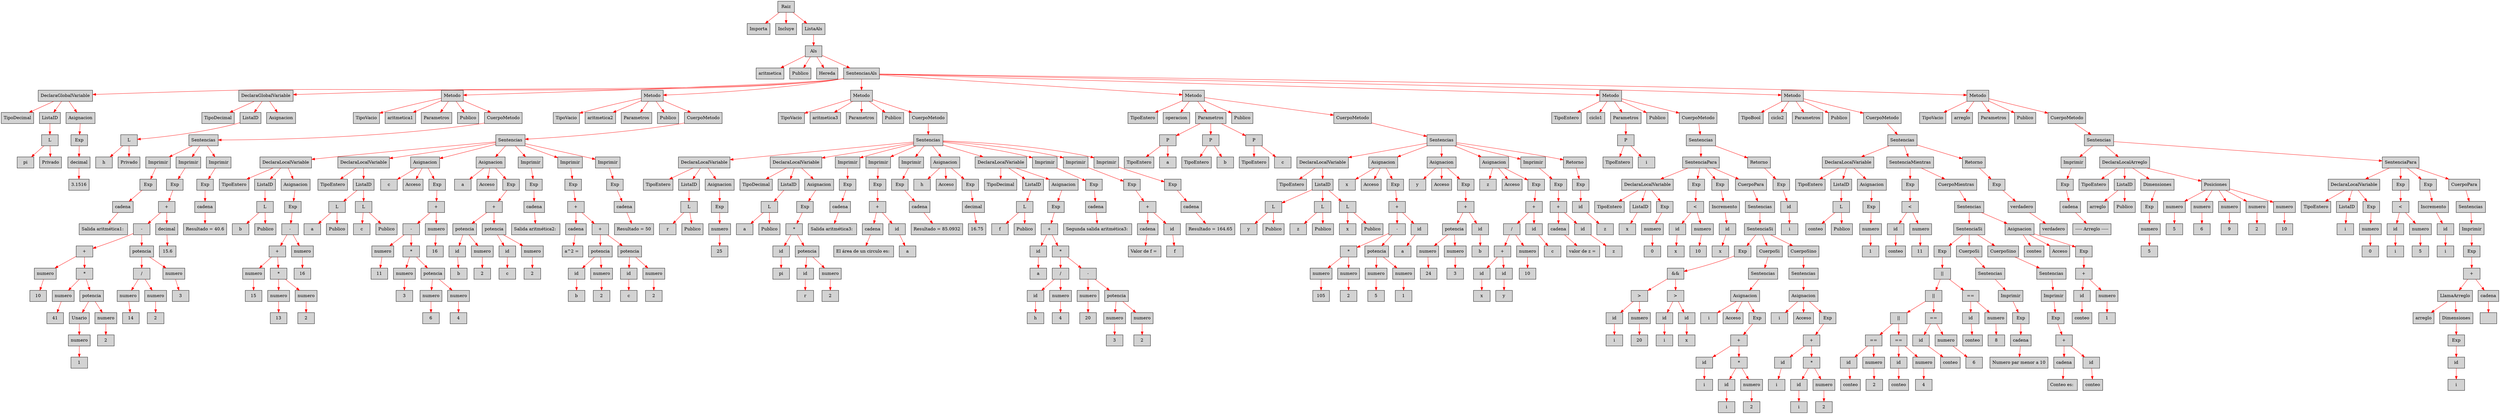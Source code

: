 digraph G {node[shape=box, style=filled]; edge[color=red]
node1061384344[label="Raiz"];
 node1061384344->node533914202;node533914202[label="Importa"];
 node1061384344->node50282670;node50282670[label="Incluye"];
 node1061384344->node140006692;node140006692[label="ListaAls"];
 node140006692->node742077191;node742077191[label="Als"];
 node742077191->node611566824;node611566824[label="aritmetica"];
 node742077191->node1550916344;node1550916344[label="Publico"];
 node742077191->node382375207;node382375207[label="Hereda"];
 node742077191->node1671184370;node1671184370[label="SentenciasAls"];
 node1671184370->node1509094381;node1509094381[label="DeclaraGlobalVariable"];
 node1509094381->node226530545;node226530545[label="TipoDecimal"];
 node1509094381->node1335974859;node1335974859[label="ListaID"];
 node1335974859->node1304469090;node1304469090[label="L"];
 node1304469090->node65233324;node65233324[label="pi"];
 node1304469090->node181230141;node181230141[label="Privado"];
 node1509094381->node1341597612;node1341597612[label="Asignacion"];
 node1341597612->node109941694;node109941694[label="Exp"];
 node109941694->node511409346;node511409346[label="decimal"];
 node511409346->node2114441602;node2114441602[label="3.1516"];
 node1671184370->node138105769;node138105769[label="DeclaraGlobalVariable"];
 node138105769->node1648439667;node1648439667[label="TipoDecimal"];
 node138105769->node656006293;node656006293[label="ListaID"];
 node656006293->node1741853237;node1741853237[label="L"];
 node1741853237->node891691901;node891691901[label="h"];
 node1741853237->node1577534979;node1577534979[label="Privado"];
 node138105769->node924046370;node924046370[label="Asignacion"];
 node1671184370->node1151577039;node1151577039[label="Metodo"];
 node1151577039->node1083852269;node1083852269[label="TipoVacio"];
 node1151577039->node608777379;node608777379[label="aritmetica1"];
 node1151577039->node223495884;node223495884[label="Parametros"];
 node1151577039->node1417050490;node1417050490[label="Publico"];
 node1151577039->node1188162356;node1188162356[label="CuerpoMetodo"];
 node1188162356->node726672225;node726672225[label="Sentencias"];
 node726672225->node875259105;node875259105[label="Imprimir"];
 node875259105->node1399944887;node1399944887[label="Exp"];
 node1399944887->node439398310;node439398310[label="cadena"];
 node439398310->node819055786;node819055786[label="Salida aritmética1: "];
 node726672225->node1605548605;node1605548605[label="Imprimir"];
 node1605548605->node120499122;node120499122[label="Exp"];
 node120499122->node419195246;node419195246[label="+"];
 node419195246->node645284423;node645284423[label="-"];
 node645284423->node1818195942;node1818195942[label="+"];
 node1818195942->node517878500;node517878500[label="numero"];
 node517878500->node1704103752;node1704103752[label="10"];
 node1818195942->node1902288327;node1902288327[label="*"];
 node1902288327->node1712661578;node1712661578[label="numero"];
 node1712661578->node154366846;node154366846[label="41"];
 node1902288327->node2016040415;node2016040415[label="potencia"];
 node2016040415->node490955704;node490955704[label="Unario"];
 node490955704->node1387995950;node1387995950[label="numero"];
 node1387995950->node1082200708;node1082200708[label="1"];
 node2016040415->node1789866982;node1789866982[label="numero"];
 node1789866982->node1828180904;node1828180904[label="2"];
 node645284423->node1734229835;node1734229835[label="potencia"];
 node1734229835->node788726806;node788726806[label="/"];
 node788726806->node1017127443;node1017127443[label="numero"];
 node1017127443->node1855511740;node1855511740[label="14"];
 node788726806->node2016023107;node2016023107[label="numero"];
 node2016023107->node1337887460;node1337887460[label="2"];
 node1734229835->node1915984314;node1915984314[label="numero"];
 node1915984314->node1525073532;node1525073532[label="3"];
 node419195246->node1920368489;node1920368489[label="decimal"];
 node1920368489->node1235497577;node1235497577[label="15.6"];
 node726672225->node657755310;node657755310[label="Imprimir"];
 node657755310->node1267563282;node1267563282[label="Exp"];
 node1267563282->node180471869;node180471869[label="cadena"];
 node180471869->node1654559862;node1654559862[label="Resultado = 40.6"];
 node1671184370->node1632380279;node1632380279[label="Metodo"];
 node1632380279->node1094293415;node1094293415[label="TipoVacio"];
 node1632380279->node1161641885;node1161641885[label="aritmetica2"];
 node1632380279->node1393966696;node1393966696[label="Parametros"];
 node1632380279->node1399971552;node1399971552[label="Publico"];
 node1632380279->node1584983942;node1584983942[label="CuerpoMetodo"];
 node1584983942->node1922429443;node1922429443[label="Sentencias"];
 node1922429443->node269641543;node269641543[label="DeclaraLocalVariable"];
 node269641543->node1305034107;node1305034107[label="TipoEntero"];
 node269641543->node1414852507;node1414852507[label="ListaID"];
 node1414852507->node160176888;node160176888[label="L"];
 node160176888->node170355921;node170355921[label="b"];
 node160176888->node234994187;node234994187[label="Publico"];
 node269641543->node2103096423;node2103096423[label="Asignacion"];
 node2103096423->node342371054;node342371054[label="Exp"];
 node342371054->node630758742;node630758742[label="-"];
 node630758742->node650816012;node650816012[label="+"];
 node650816012->node236702526;node236702526[label="numero"];
 node236702526->node1542569801;node1542569801[label="15"];
 node650816012->node979561292;node979561292[label="*"];
 node979561292->node1225501894;node1225501894[label="numero"];
 node1225501894->node421125346;node421125346[label="13"];
 node979561292->node1338254207;node1338254207[label="numero"];
 node1338254207->node1649510720;node1649510720[label="2"];
 node630758742->node1982362704;node1982362704[label="numero"];
 node1982362704->node553732283;node553732283[label="16"];
 node1922429443->node1328568383;node1328568383[label="DeclaraLocalVariable"];
 node1328568383->node566608656;node566608656[label="TipoEntero"];
 node1328568383->node343583116;node343583116[label="ListaID"];
 node343583116->node1066757928;node1066757928[label="L"];
 node1066757928->node1923692869;node1923692869[label="a"];
 node1066757928->node2113648963;node2113648963[label="Publico"];
 node343583116->node1015826873;node1015826873[label="L"];
 node1015826873->node687115567;node687115567[label="c"];
 node1015826873->node321710693;node321710693[label="Publico"];
 node1922429443->node868055266;node868055266[label="Asignacion"];
 node868055266->node1830956717;node1830956717[label="c"];
 node868055266->node1639144403;node1639144403[label="Acceso"];
 node868055266->node364444226;node364444226[label="Exp"];
 node364444226->node1302002303;node1302002303[label="+"];
 node1302002303->node825356839;node825356839[label="-"];
 node825356839->node1244092945;node1244092945[label="numero"];
 node1244092945->node404739069;node404739069[label="11"];
 node825356839->node38574979;node38574979[label="*"];
 node38574979->node1012068647;node1012068647[label="numero"];
 node1012068647->node1289077614;node1289077614[label="3"];
 node38574979->node716398898;node716398898[label="potencia"];
 node716398898->node1279620964;node1279620964[label="numero"];
 node1279620964->node1739942914;node1739942914[label="6"];
 node716398898->node85531945;node85531945[label="numero"];
 node85531945->node873616969;node873616969[label="4"];
 node1302002303->node1401678328;node1401678328[label="numero"];
 node1401678328->node529685239;node529685239[label="16"];
 node1922429443->node1387265145;node1387265145[label="Asignacion"];
 node1387265145->node1948866683;node1948866683[label="a"];
 node1387265145->node2019666735;node2019666735[label="Acceso"];
 node1387265145->node1974010678;node1974010678[label="Exp"];
 node1974010678->node1481139662;node1481139662[label="+"];
 node1481139662->node1713112124;node1713112124[label="potencia"];
 node1713112124->node324137731;node324137731[label="id"];
 node324137731->node777839340;node777839340[label="b"];
 node1713112124->node891393276;node891393276[label="numero"];
 node891393276->node857361280;node857361280[label="2"];
 node1481139662->node802123531;node802123531[label="potencia"];
 node802123531->node1716364188;node1716364188[label="id"];
 node1716364188->node1609715165;node1609715165[label="c"];
 node802123531->node1045781480;node1045781480[label="numero"];
 node1045781480->node1790368798;node1790368798[label="2"];
 node1922429443->node1634517911;node1634517911[label="Imprimir"];
 node1634517911->node750642882;node750642882[label="Exp"];
 node750642882->node950231718;node950231718[label="cadena"];
 node950231718->node1680416640;node1680416640[label="Salida aritmética2: "];
 node1922429443->node1675495657;node1675495657[label="Imprimir"];
 node1675495657->node538343846;node538343846[label="Exp"];
 node538343846->node58956112;node58956112[label="+"];
 node58956112->node804934591;node804934591[label="cadena"];
 node804934591->node1022402537;node1022402537[label="a^2 = "];
 node58956112->node800590488;node800590488[label="+"];
 node800590488->node820924198;node820924198[label="potencia"];
 node820924198->node1307874607;node1307874607[label="id"];
 node1307874607->node1967346863;node1967346863[label="b"];
 node820924198->node448822357;node448822357[label="numero"];
 node448822357->node1486198612;node1486198612[label="2"];
 node800590488->node832650372;node832650372[label="potencia"];
 node832650372->node1579737139;node1579737139[label="id"];
 node1579737139->node1192430967;node1192430967[label="c"];
 node832650372->node860360182;node860360182[label="numero"];
 node860360182->node196428295;node196428295[label="2"];
 node1922429443->node302322234;node302322234[label="Imprimir"];
 node302322234->node1294126520;node1294126520[label="Exp"];
 node1294126520->node1056329303;node1056329303[label="cadena"];
 node1056329303->node535992052;node535992052[label="Resultado = 50"];
 node1671184370->node635229170;node635229170[label="Metodo"];
 node635229170->node2118686204;node2118686204[label="TipoVacio"];
 node635229170->node1916860564;node1916860564[label="aritmetica3"];
 node635229170->node2030994718;node2030994718[label="Parametros"];
 node635229170->node982420110;node982420110[label="Publico"];
 node635229170->node13832022;node13832022[label="CuerpoMetodo"];
 node13832022->node1965216640;node1965216640[label="Sentencias"];
 node1965216640->node2013892175;node2013892175[label="DeclaraLocalVariable"];
 node2013892175->node907911482;node907911482[label="TipoEntero"];
 node2013892175->node774676752;node774676752[label="ListaID"];
 node774676752->node1307691398;node1307691398[label="L"];
 node1307691398->node2042514817;node2042514817[label="r"];
 node1307691398->node586229757;node586229757[label="Publico"];
 node2013892175->node1771972242;node1771972242[label="Asignacion"];
 node1771972242->node719351774;node719351774[label="Exp"];
 node719351774->node565833030;node565833030[label="numero"];
 node565833030->node182249539;node182249539[label="25"];
 node1965216640->node317646140;node317646140[label="DeclaraLocalVariable"];
 node317646140->node1004135968;node1004135968[label="TipoDecimal"];
 node317646140->node1441071040;node1441071040[label="ListaID"];
 node1441071040->node941071311;node941071311[label="L"];
 node941071311->node1572167412;node1572167412[label="a"];
 node941071311->node690576260;node690576260[label="Publico"];
 node317646140->node1531034526;node1531034526[label="Asignacion"];
 node1531034526->node1594661594;node1594661594[label="Exp"];
 node1594661594->node683228465;node683228465[label="*"];
 node683228465->node1261418201;node1261418201[label="id"];
 node1261418201->node501508457;node501508457[label="pi"];
 node683228465->node646314565;node646314565[label="potencia"];
 node646314565->node1194593041;node1194593041[label="id"];
 node1194593041->node1906041936;node1906041936[label="r"];
 node646314565->node1326081067;node1326081067[label="numero"];
 node1326081067->node1188358237;node1188358237[label="2"];
 node1965216640->node559882005;node559882005[label="Imprimir"];
 node559882005->node256427530;node256427530[label="Exp"];
 node256427530->node327139572;node327139572[label="cadena"];
 node327139572->node1921533126;node1921533126[label="Salida aritmética3: "];
 node1965216640->node737561141;node737561141[label="Imprimir"];
 node737561141->node1648861655;node1648861655[label="Exp"];
 node1648861655->node257074443;node257074443[label="+"];
 node257074443->node1061973587;node1061973587[label="cadena"];
 node1061973587->node645016685;node645016685[label="El área de un circulo es: "];
 node257074443->node2045012077;node2045012077[label="id"];
 node2045012077->node1669652647;node1669652647[label="a"];
 node1965216640->node1072047218;node1072047218[label="Imprimir"];
 node1072047218->node146831015;node146831015[label="Exp"];
 node146831015->node1379782866;node1379782866[label="cadena"];
 node1379782866->node385385450;node385385450[label="Resultado = 85.0932"];
 node1965216640->node406057203;node406057203[label="Asignacion"];
 node406057203->node323864604;node323864604[label="h"];
 node406057203->node793391591;node793391591[label="Acceso"];
 node406057203->node2105479223;node2105479223[label="Exp"];
 node2105479223->node2051851011;node2051851011[label="decimal"];
 node2051851011->node121436542;node121436542[label="16.75"];
 node1965216640->node2030511479;node2030511479[label="DeclaraLocalVariable"];
 node2030511479->node2088533192;node2088533192[label="TipoDecimal"];
 node2030511479->node1622469791;node1622469791[label="ListaID"];
 node1622469791->node2301694;node2301694[label="L"];
 node2301694->node1078963984;node1078963984[label="f"];
 node2301694->node1607074285;node1607074285[label="Publico"];
 node2030511479->node417189535;node417189535[label="Asignacion"];
 node417189535->node1173396;node1173396[label="Exp"];
 node1173396->node1025241001;node1025241001[label="+"];
 node1025241001->node852579470;node852579470[label="id"];
 node852579470->node1141824893;node1141824893[label="a"];
 node1025241001->node1261219631;node1261219631[label="*"];
 node1261219631->node690517828;node690517828[label="/"];
 node690517828->node291845067;node291845067[label="id"];
 node291845067->node590541231;node590541231[label="h"];
 node690517828->node231307057;node231307057[label="numero"];
 node231307057->node1739695003;node1739695003[label="4"];
 node1261219631->node1609711565;node1609711565[label="-"];
 node1609711565->node1811485205;node1811485205[label="numero"];
 node1811485205->node760189092;node760189092[label="20"];
 node1609711565->node1191728109;node1191728109[label="potencia"];
 node1191728109->node155844758;node155844758[label="numero"];
 node155844758->node713085456;node713085456[label="3"];
 node1191728109->node2073804116;node2073804116[label="numero"];
 node2073804116->node2114526961;node2114526961[label="2"];
 node1965216640->node656338710;node656338710[label="Imprimir"];
 node656338710->node195209655;node195209655[label="Exp"];
 node195209655->node762696842;node762696842[label="cadena"];
 node762696842->node465418563;node465418563[label="Segunda salida aritmética3: "];
 node1965216640->node1259045757;node1259045757[label="Imprimir"];
 node1259045757->node1434084538;node1434084538[label="Exp"];
 node1434084538->node1445477147;node1445477147[label="+"];
 node1445477147->node548009788;node548009788[label="cadena"];
 node548009788->node925796415;node925796415[label="Valor de f = "];
 node1445477147->node838301140;node838301140[label="id"];
 node838301140->node646995986;node646995986[label="f"];
 node1965216640->node1240429547;node1240429547[label="Imprimir"];
 node1240429547->node172193177;node172193177[label="Exp"];
 node172193177->node9500880;node9500880[label="cadena"];
 node9500880->node623216672;node623216672[label="Resultado = 164.65"];
 node1671184370->node401065796;node401065796[label="Metodo"];
 node401065796->node102340508;node102340508[label="TipoEntero"];
 node401065796->node21543415;node21543415[label="operacion"];
 node401065796->node145053046;node145053046[label="Parametros"];
 node145053046->node558988993;node558988993[label="P"];
 node558988993->node1799272448;node1799272448[label="TipoEntero"];
 node558988993->node805122961;node805122961[label="a"];
 node145053046->node223469053;node223469053[label="P"];
 node223469053->node668736992;node668736992[label="TipoEntero"];
 node223469053->node968642467;node968642467[label="b"];
 node145053046->node2132513470;node2132513470[label="P"];
 node2132513470->node2091255445;node2091255445[label="TipoEntero"];
 node2132513470->node1003632636;node1003632636[label="c"];
 node401065796->node1623766642;node1623766642[label="Publico"];
 node401065796->node1130714807;node1130714807[label="CuerpoMetodo"];
 node1130714807->node255550176;node255550176[label="Sentencias"];
 node255550176->node628934956;node628934956[label="DeclaraLocalVariable"];
 node628934956->node2261207;node2261207[label="TipoEntero"];
 node628934956->node1771810442;node1771810442[label="ListaID"];
 node1771810442->node1038351675;node1038351675[label="L"];
 node1038351675->node2123724290;node2123724290[label="y"];
 node1038351675->node1780839743;node1780839743[label="Publico"];
 node1771810442->node1593731343;node1593731343[label="L"];
 node1593731343->node2086030798;node2086030798[label="z"];
 node1593731343->node690360608;node690360608[label="Publico"];
 node1771810442->node1760232886;node1760232886[label="L"];
 node1760232886->node1173405621;node1173405621[label="x"];
 node1760232886->node193377016;node193377016[label="Publico"];
 node255550176->node313527737;node313527737[label="Asignacion"];
 node313527737->node583429356;node583429356[label="x"];
 node313527737->node1644917270;node1644917270[label="Acceso"];
 node313527737->node1545866717;node1545866717[label="Exp"];
 node1545866717->node1324027429;node1324027429[label="+"];
 node1324027429->node1599846936;node1599846936[label="-"];
 node1599846936->node1719269415;node1719269415[label="*"];
 node1719269415->node449797072;node449797072[label="numero"];
 node449797072->node214168714;node214168714[label="105"];
 node1719269415->node239731824;node239731824[label="numero"];
 node239731824->node660307294;node660307294[label="2"];
 node1599846936->node1202365374;node1202365374[label="potencia"];
 node1202365374->node1423861861;node1423861861[label="numero"];
 node1423861861->node183078666;node183078666[label="5"];
 node1202365374->node1982116484;node1982116484[label="numero"];
 node1982116484->node1686198445;node1686198445[label="1"];
 node1324027429->node1136363800;node1136363800[label="id"];
 node1136363800->node91021242;node91021242[label="a"];
 node255550176->node1452272897;node1452272897[label="Asignacion"];
 node1452272897->node950371149;node950371149[label="y"];
 node1452272897->node659107336;node659107336[label="Acceso"];
 node1452272897->node1144759380;node1144759380[label="Exp"];
 node1144759380->node1836428855;node1836428855[label="+"];
 node1836428855->node2036262719;node2036262719[label="potencia"];
 node2036262719->node394903410;node394903410[label="numero"];
 node394903410->node235516115;node235516115[label="24"];
 node2036262719->node1313710899;node1313710899[label="numero"];
 node1313710899->node1084543706;node1084543706[label="3"];
 node1836428855->node437032851;node437032851[label="id"];
 node437032851->node1505768233;node1505768233[label="b"];
 node255550176->node2058835737;node2058835737[label="Asignacion"];
 node2058835737->node476276887;node476276887[label="z"];
 node2058835737->node1655555207;node1655555207[label="Acceso"];
 node2058835737->node984414848;node984414848[label="Exp"];
 node984414848->node2053340499;node2053340499[label="+"];
 node2053340499->node2109965656;node2109965656[label="/"];
 node2109965656->node1908862875;node1908862875[label="+"];
 node1908862875->node744711129;node744711129[label="id"];
 node744711129->node1300962019;node1300962019[label="x"];
 node1908862875->node746827599;node746827599[label="id"];
 node746827599->node1786718067;node1786718067[label="y"];
 node2109965656->node1572207694;node1572207694[label="numero"];
 node1572207694->node1216133401;node1216133401[label="10"];
 node2053340499->node2041880206;node2041880206[label="id"];
 node2041880206->node1784900212;node1784900212[label="c"];
 node255550176->node407284986;node407284986[label="Imprimir"];
 node407284986->node895449754;node895449754[label="Exp"];
 node895449754->node1757598289;node1757598289[label="+"];
 node1757598289->node419640823;node419640823[label="cadena"];
 node419640823->node881814353;node881814353[label="valor de z = "];
 node1757598289->node2060082416;node2060082416[label="id"];
 node2060082416->node73685410;node73685410[label="z"];
 node255550176->node80242772;node80242772[label="Retorno"];
 node80242772->node1272073855;node1272073855[label="Exp"];
 node1272073855->node1675081257;node1675081257[label="id"];
 node1675081257->node1171806904;node1171806904[label="z"];
 node1671184370->node43319455;node43319455[label="Metodo"];
 node43319455->node1542264580;node1542264580[label="TipoEntero"];
 node43319455->node89494702;node89494702[label="ciclo1"];
 node43319455->node39781158;node39781158[label="Parametros"];
 node39781158->node677669386;node677669386[label="P"];
 node677669386->node461511989;node461511989[label="TipoEntero"];
 node677669386->node853215759;node853215759[label="i"];
 node43319455->node1214736705;node1214736705[label="Publico"];
 node43319455->node1138257533;node1138257533[label="CuerpoMetodo"];
 node1138257533->node1220061318;node1220061318[label="Sentencias"];
 node1220061318->node576276716;node576276716[label="SentenciaPara"];
 node576276716->node1359417479;node1359417479[label="DeclaraLocalVariable"];
 node1359417479->node1370236764;node1370236764[label="TipoEntero"];
 node1359417479->node1549621623;node1549621623[label="ListaID"];
 node1549621623->node875263032;node875263032[label="x"];
 node1359417479->node1564592402;node1564592402[label="Exp"];
 node1564592402->node1835504417;node1835504417[label="numero"];
 node1835504417->node1539832091;node1539832091[label="0"];
 node576276716->node883088623;node883088623[label="Exp"];
 node883088623->node1744341552;node1744341552[label="<"];
 node1744341552->node920118133;node920118133[label="id"];
 node920118133->node1379720085;node1379720085[label="x"];
 node1744341552->node1885024409;node1885024409[label="numero"];
 node1885024409->node1397857704;node1397857704[label="10"];
 node576276716->node1519649020;node1519649020[label="Exp"];
 node1519649020->node1858111560;node1858111560[label="Incremento"];
 node1858111560->node1203151601;node1203151601[label="id"];
 node1203151601->node408279922;node408279922[label="x"];
 node576276716->node1656535908;node1656535908[label="CuerpoPara"];
 node1656535908->node139783603;node139783603[label="Sentencias"];
 node139783603->node2055698274;node2055698274[label="SentenciaSi"];
 node2055698274->node1279241483;node1279241483[label="Exp"];
 node1279241483->node1264535667;node1264535667[label="&&"];
 node1264535667->node1682513374;node1682513374[label=">"];
 node1682513374->node632576594;node632576594[label="id"];
 node632576594->node349371418;node349371418[label="i"];
 node1682513374->node637481507;node637481507[label="numero"];
 node637481507->node167017647;node167017647[label="20"];
 node1264535667->node236306697;node236306697[label=">"];
 node236306697->node228908797;node228908797[label="id"];
 node228908797->node1360431936;node1360431936[label="i"];
 node236306697->node2066584777;node2066584777[label="id"];
 node2066584777->node1536167724;node1536167724[label="x"];
 node2055698274->node1885893013;node1885893013[label="CuerpoSi"];
 node1885893013->node365017171;node365017171[label="Sentencias"];
 node365017171->node39714302;node39714302[label="Asignacion"];
 node39714302->node1508862966;node1508862966[label="i"];
 node39714302->node1782074759;node1782074759[label="Acceso"];
 node39714302->node1923314611;node1923314611[label="Exp"];
 node1923314611->node528269844;node528269844[label="+"];
 node528269844->node1030662870;node1030662870[label="id"];
 node1030662870->node353541257;node353541257[label="i"];
 node528269844->node2084920179;node2084920179[label="*"];
 node2084920179->node97536653;node97536653[label="id"];
 node97536653->node1293969659;node1293969659[label="i"];
 node2084920179->node1289179906;node1289179906[label="numero"];
 node1289179906->node446633768;node446633768[label="2"];
 node2055698274->node496808660;node496808660[label="CuerpoSino"];
 node496808660->node1396012588;node1396012588[label="Sentencias"];
 node1396012588->node621572107;node621572107[label="Asignacion"];
 node621572107->node1204291029;node1204291029[label="i"];
 node621572107->node1069155818;node1069155818[label="Acceso"];
 node621572107->node1204191271;node1204191271[label="Exp"];
 node1204191271->node17575164;node17575164[label="+"];
 node17575164->node107833253;node107833253[label="id"];
 node107833253->node1771550679;node1771550679[label="i"];
 node17575164->node438556026;node438556026[label="*"];
 node438556026->node2049466638;node2049466638[label="id"];
 node2049466638->node395665825;node395665825[label="i"];
 node438556026->node1139295627;node1139295627[label="numero"];
 node1139295627->node1206173833;node1206173833[label="2"];
 node1220061318->node2122180970;node2122180970[label="Retorno"];
 node2122180970->node1113134957;node1113134957[label="Exp"];
 node1113134957->node1134352048;node1134352048[label="id"];
 node1134352048->node580757186;node580757186[label="i"];
 node1671184370->node859450690;node859450690[label="Metodo"];
 node859450690->node970106423;node970106423[label="TipoBool"];
 node859450690->node484364011;node484364011[label="ciclo2"];
 node859450690->node1404747780;node1404747780[label="Parametros"];
 node859450690->node831039244;node831039244[label="Publico"];
 node859450690->node491215892;node491215892[label="CuerpoMetodo"];
 node491215892->node2005164225;node2005164225[label="Sentencias"];
 node2005164225->node1924871381;node1924871381[label="DeclaraLocalVariable"];
 node1924871381->node109010249;node109010249[label="TipoEntero"];
 node1924871381->node570365550;node570365550[label="ListaID"];
 node570365550->node1965680888;node1965680888[label="L"];
 node1965680888->node1579120404;node1579120404[label="conteo"];
 node1965680888->node586607755;node586607755[label="Publico"];
 node1924871381->node2078528221;node2078528221[label="Asignacion"];
 node2078528221->node1094159217;node1094159217[label="Exp"];
 node1094159217->node1689645972;node1689645972[label="numero"];
 node1689645972->node1899157821;node1899157821[label="1"];
 node2005164225->node346200316;node346200316[label="SentenciaMientras"];
 node346200316->node1765008666;node1765008666[label="Exp"];
 node1765008666->node584159995;node584159995[label="<"];
 node584159995->node1171082413;node1171082413[label="id"];
 node1171082413->node1160272272;node1160272272[label="conteo"];
 node584159995->node868577050;node868577050[label="numero"];
 node868577050->node497903059;node497903059[label="11"];
 node346200316->node841673455;node841673455[label="CuerpoMientras"];
 node841673455->node894030307;node894030307[label="Sentencias"];
 node894030307->node770491887;node770491887[label="SentenciaSi"];
 node770491887->node1528409724;node1528409724[label="Exp"];
 node1528409724->node1040276066;node1040276066[label="||"];
 node1040276066->node1161577096;node1161577096[label="||"];
 node1161577096->node238302333;node238302333[label="||"];
 node238302333->node407372169;node407372169[label="=="];
 node407372169->node741247656;node741247656[label="id"];
 node741247656->node195143079;node195143079[label="conteo"];
 node407372169->node605683570;node605683570[label="numero"];
 node605683570->node2089150001;node2089150001[label="2"];
 node238302333->node614881475;node614881475[label="=="];
 node614881475->node581717357;node581717357[label="id"];
 node581717357->node1227215909;node1227215909[label="conteo"];
 node614881475->node448927582;node448927582[label="numero"];
 node448927582->node213132421;node213132421[label="4"];
 node1161577096->node1286854491;node1286854491[label="=="];
 node1286854491->node735094292;node735094292[label="id"];
 node735094292->node555887831;node555887831[label="conteo"];
 node1286854491->node211793018;node211793018[label="numero"];
 node211793018->node1581560765;node1581560765[label="6"];
 node1040276066->node1888112231;node1888112231[label="=="];
 node1888112231->node1090420789;node1090420789[label="id"];
 node1090420789->node825475124;node825475124[label="conteo"];
 node1888112231->node1242645748;node1242645748[label="numero"];
 node1242645748->node1749734055;node1749734055[label="8"];
 node770491887->node1551960243;node1551960243[label="CuerpoSi"];
 node1551960243->node1931235703;node1931235703[label="Sentencias"];
 node1931235703->node862625028;node862625028[label="Imprimir"];
 node862625028->node227261988;node227261988[label="Exp"];
 node227261988->node1495006134;node1495006134[label="cadena"];
 node1495006134->node1218289163;node1218289163[label="Numero par menor a 10"];
 node770491887->node804829345;node804829345[label="CuerpoSino"];
 node804829345->node2136103396;node2136103396[label="Sentencias"];
 node2136103396->node2039663603;node2039663603[label="Imprimir"];
 node2039663603->node1574665996;node1574665996[label="Exp"];
 node1574665996->node923593126;node923593126[label="+"];
 node923593126->node1526467546;node1526467546[label="cadena"];
 node1526467546->node895393317;node895393317[label="Conteo es: "];
 node923593126->node863741085;node863741085[label="id"];
 node863741085->node1667906189;node1667906189[label="conteo"];
 node894030307->node1500663777;node1500663777[label="Asignacion"];
 node1500663777->node404507996;node404507996[label="conteo"];
 node1500663777->node1991073166;node1991073166[label="Acceso"];
 node1500663777->node1143058308;node1143058308[label="Exp"];
 node1143058308->node258473382;node258473382[label="+"];
 node258473382->node1978349499;node1978349499[label="id"];
 node1978349499->node1765168549;node1765168549[label="conteo"];
 node258473382->node547527304;node547527304[label="numero"];
 node547527304->node278452727;node278452727[label="1"];
 node2005164225->node1021473456;node1021473456[label="Retorno"];
 node1021473456->node1730315252;node1730315252[label="Exp"];
 node1730315252->node1398813506;node1398813506[label="verdadero"];
 node1398813506->node90251192;node90251192[label="verdadero"];
 node1671184370->node716802646;node716802646[label="Metodo"];
 node716802646->node1501008342;node1501008342[label="TipoVacio"];
 node716802646->node190796697;node190796697[label="arreglo"];
 node716802646->node105779605;node105779605[label="Parametros"];
 node716802646->node1615056944;node1615056944[label="Publico"];
 node716802646->node98501839;node98501839[label="CuerpoMetodo"];
 node98501839->node1961712758;node1961712758[label="Sentencias"];
 node1961712758->node47790535;node47790535[label="Imprimir"];
 node47790535->node2087037948;node2087037948[label="Exp"];
 node2087037948->node23142851;node23142851[label="cadena"];
 node23142851->node535942005;node535942005[label="----- Arreglo -----"];
 node1961712758->node1412286029;node1412286029[label="DeclaraLocalArreglo"];
 node1412286029->node88518015;node88518015[label="TipoEntero"];
 node1412286029->node228715309;node228715309[label="ListaID"];
 node228715309->node475724695;node475724695[label="arreglo"];
 node228715309->node654268927;node654268927[label="Publico"];
 node1412286029->node375530762;node375530762[label="Dimensiones"];
 node375530762->node345525352;node345525352[label="Exp"];
 node345525352->node1599445807;node1599445807[label="numero"];
 node1599445807->node62460315;node62460315[label="5"];
 node1412286029->node74722963;node74722963[label="Posiciones"];
 node74722963->node1390004601;node1390004601[label="numero"];
 node1390004601->node556186862;node556186862[label="5"];
 node74722963->node1792562328;node1792562328[label="numero"];
 node1792562328->node1342042086;node1342042086[label="6"];
 node74722963->node1400075617;node1400075617[label="numero"];
 node1400075617->node1193701933;node1193701933[label="9"];
 node74722963->node1878164165;node1878164165[label="numero"];
 node1878164165->node1339085314;node1339085314[label="2"];
 node74722963->node130051812;node130051812[label="numero"];
 node130051812->node1938015019;node1938015019[label="10"];
 node1961712758->node144479028;node144479028[label="SentenciaPara"];
 node144479028->node1100288231;node1100288231[label="DeclaraLocalVariable"];
 node1100288231->node1160175999;node1160175999[label="TipoEntero"];
 node1100288231->node676456555;node676456555[label="ListaID"];
 node676456555->node1152961382;node1152961382[label="i"];
 node1100288231->node759429438;node759429438[label="Exp"];
 node759429438->node1595726064;node1595726064[label="numero"];
 node1595726064->node2015977928;node2015977928[label="0"];
 node144479028->node2051565136;node2051565136[label="Exp"];
 node2051565136->node1215359534;node1215359534[label="<"];
 node1215359534->node1905422472;node1905422472[label="id"];
 node1905422472->node1107716179;node1107716179[label="i"];
 node1215359534->node2068184229;node2068184229[label="numero"];
 node2068184229->node875251833;node875251833[label="5"];
 node144479028->node1449093188;node1449093188[label="Exp"];
 node1449093188->node661313068;node661313068[label="Incremento"];
 node661313068->node1939777200;node1939777200[label="id"];
 node1939777200->node496517178;node496517178[label="i"];
 node144479028->node807933573;node807933573[label="CuerpoPara"];
 node807933573->node1099066650;node1099066650[label="Sentencias"];
 node1099066650->node1202714812;node1202714812[label="Imprimir"];
 node1202714812->node417987043;node417987043[label="Exp"];
 node417987043->node1753565253;node1753565253[label="+"];
 node1753565253->node985469682;node985469682[label="LlamaArreglo"];
 node985469682->node49248001;node49248001[label="arreglo"];
 node985469682->node1428070494;node1428070494[label="Dimensiones"];
 node1428070494->node396037592;node396037592[label="Exp"];
 node396037592->node1172547419;node1172547419[label="id"];
 node1172547419->node1011713945;node1011713945[label="i"];
 node1753565253->node485612574;node485612574[label="cadena"];
 node485612574->node1405872021;node1405872021[label=" "];

}
